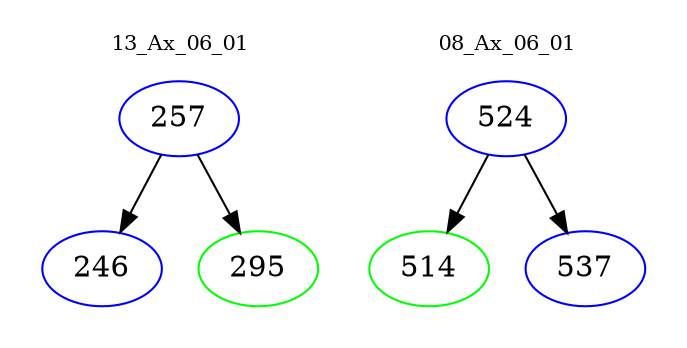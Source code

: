 digraph{
subgraph cluster_0 {
color = white
label = "13_Ax_06_01";
fontsize=10;
T0_257 [label="257", color="blue"]
T0_257 -> T0_246 [color="black"]
T0_246 [label="246", color="blue"]
T0_257 -> T0_295 [color="black"]
T0_295 [label="295", color="green"]
}
subgraph cluster_1 {
color = white
label = "08_Ax_06_01";
fontsize=10;
T1_524 [label="524", color="blue"]
T1_524 -> T1_514 [color="black"]
T1_514 [label="514", color="green"]
T1_524 -> T1_537 [color="black"]
T1_537 [label="537", color="blue"]
}
}
